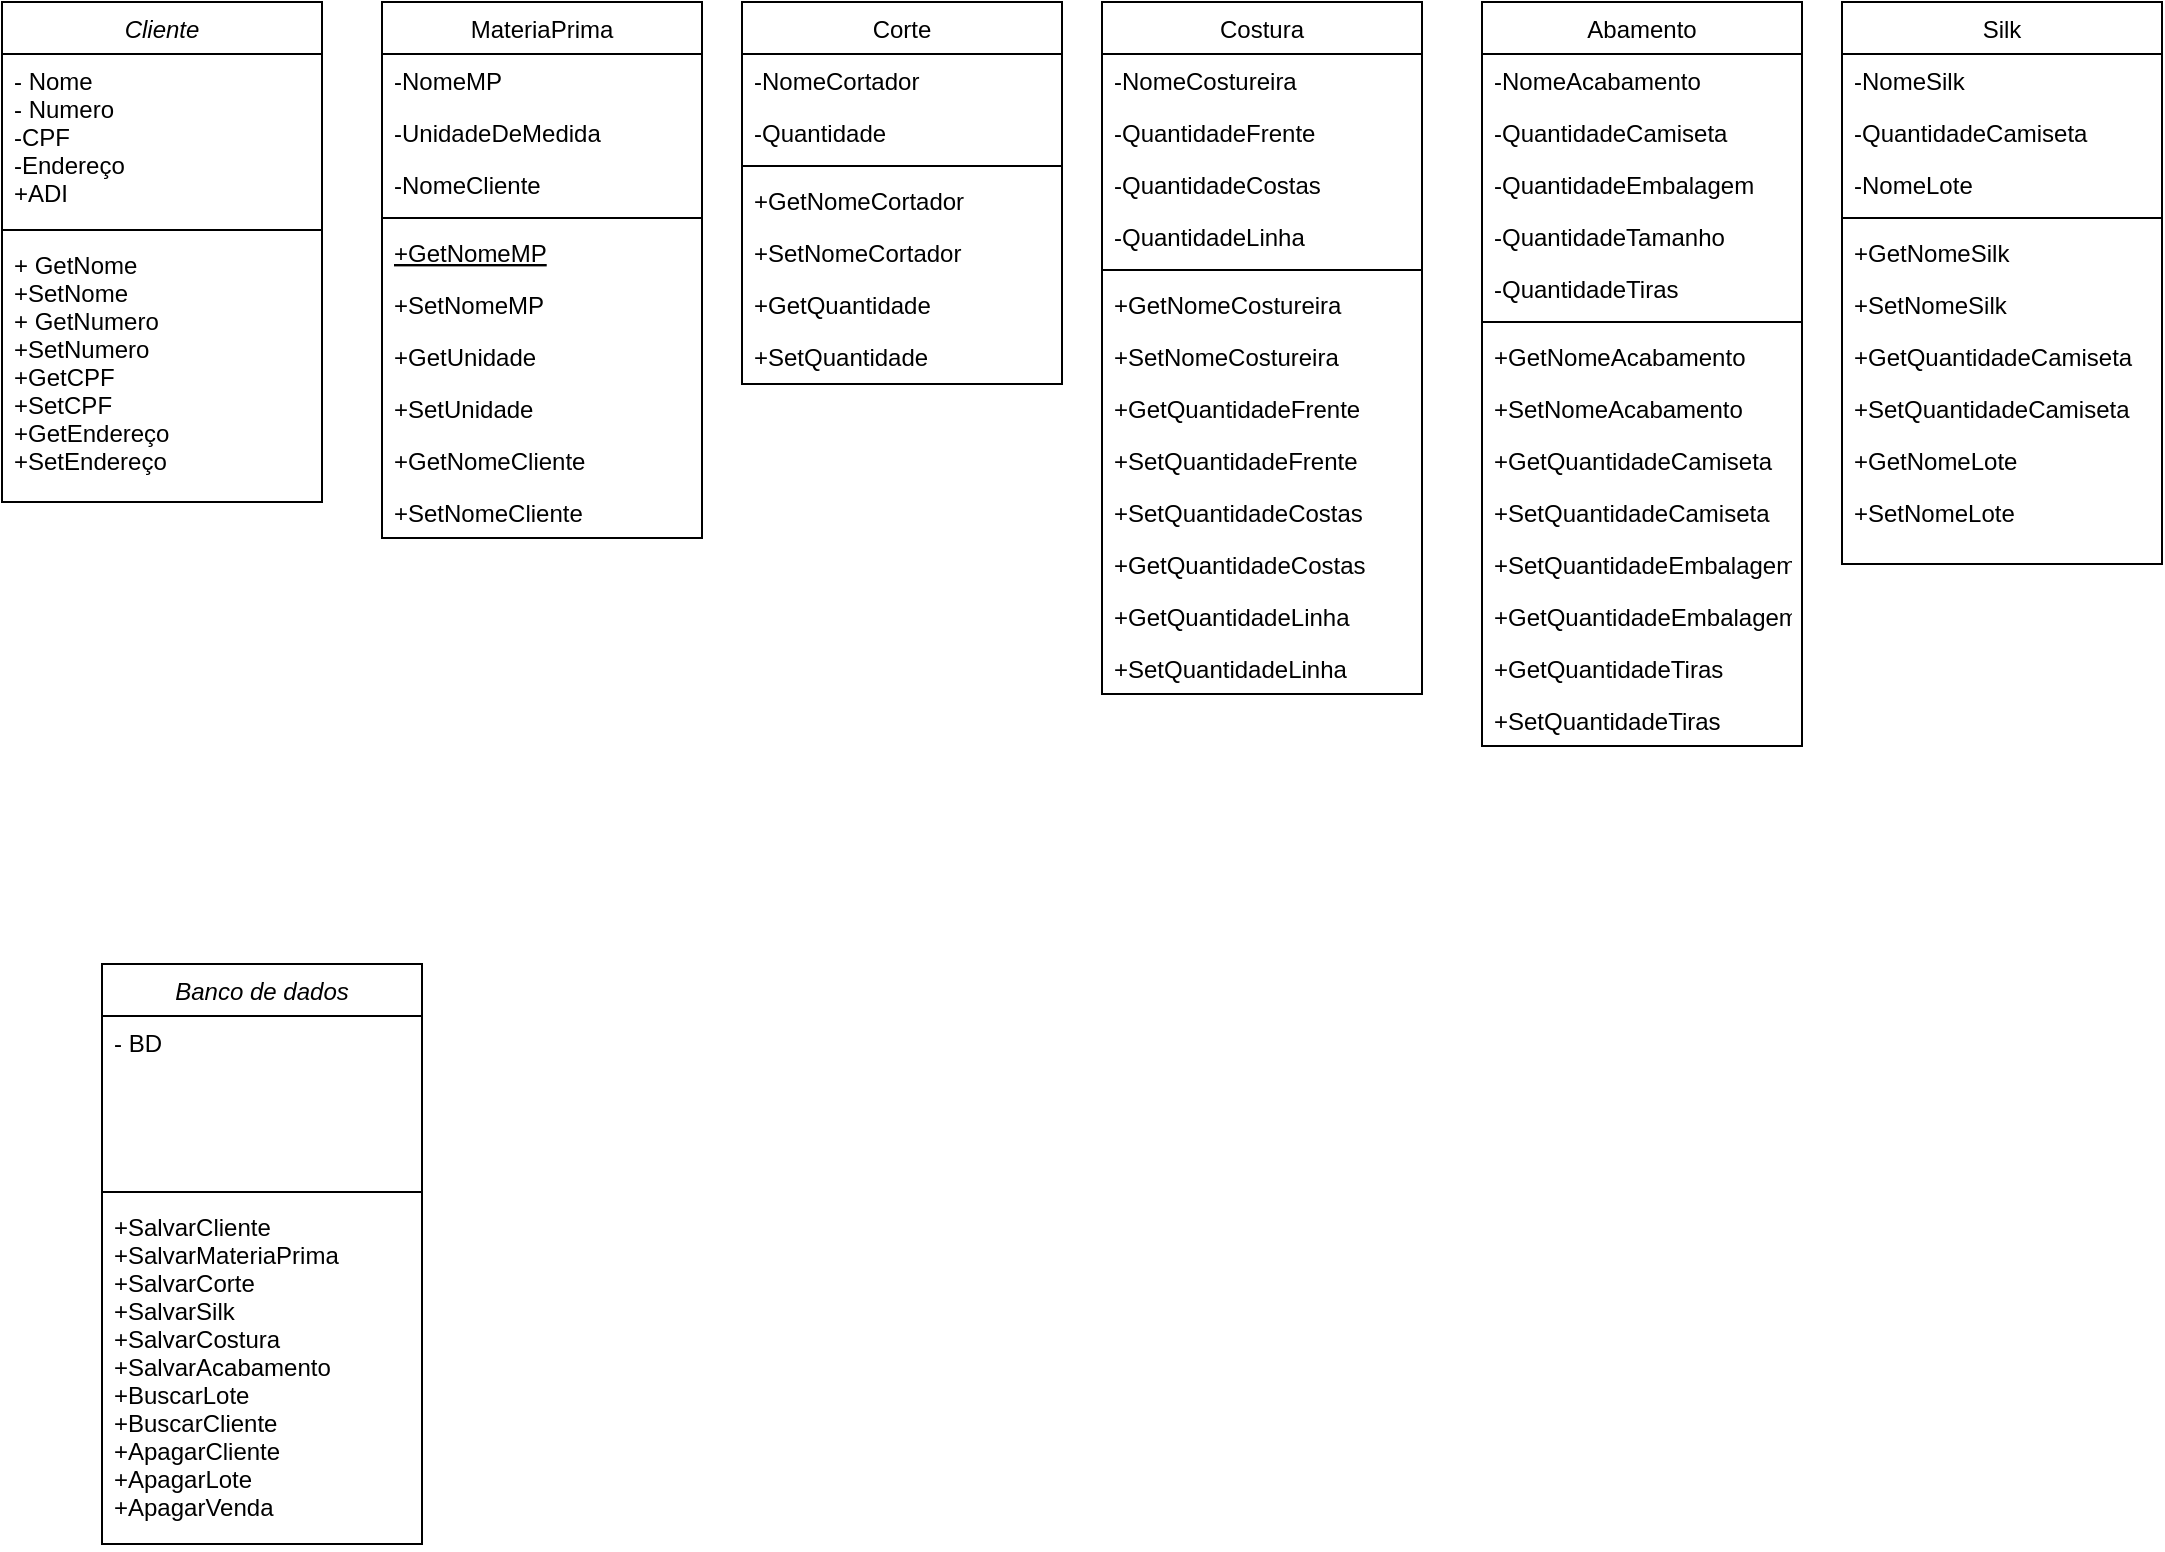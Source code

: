 <mxfile version="24.5.5" type="device">
  <diagram id="C5RBs43oDa-KdzZeNtuy" name="Page-1">
    <mxGraphModel dx="1434" dy="782" grid="1" gridSize="10" guides="1" tooltips="1" connect="1" arrows="1" fold="1" page="1" pageScale="1" pageWidth="827" pageHeight="1169" math="0" shadow="0">
      <root>
        <mxCell id="WIyWlLk6GJQsqaUBKTNV-0" />
        <mxCell id="WIyWlLk6GJQsqaUBKTNV-1" parent="WIyWlLk6GJQsqaUBKTNV-0" />
        <mxCell id="zkfFHV4jXpPFQw0GAbJ--0" value="Cliente" style="swimlane;fontStyle=2;align=center;verticalAlign=top;childLayout=stackLayout;horizontal=1;startSize=26;horizontalStack=0;resizeParent=1;resizeLast=0;collapsible=1;marginBottom=0;rounded=0;shadow=0;strokeWidth=1;" parent="WIyWlLk6GJQsqaUBKTNV-1" vertex="1">
          <mxGeometry x="60" y="159" width="160" height="250" as="geometry">
            <mxRectangle x="230" y="140" width="160" height="26" as="alternateBounds" />
          </mxGeometry>
        </mxCell>
        <mxCell id="zkfFHV4jXpPFQw0GAbJ--1" value="- Nome&#xa;- Numero&#xa;-CPF&#xa;-Endereço&#xa;+ADI" style="text;align=left;verticalAlign=top;spacingLeft=4;spacingRight=4;overflow=hidden;rotatable=0;points=[[0,0.5],[1,0.5]];portConstraint=eastwest;" parent="zkfFHV4jXpPFQw0GAbJ--0" vertex="1">
          <mxGeometry y="26" width="160" height="84" as="geometry" />
        </mxCell>
        <mxCell id="zkfFHV4jXpPFQw0GAbJ--4" value="" style="line;html=1;strokeWidth=1;align=left;verticalAlign=middle;spacingTop=-1;spacingLeft=3;spacingRight=3;rotatable=0;labelPosition=right;points=[];portConstraint=eastwest;" parent="zkfFHV4jXpPFQw0GAbJ--0" vertex="1">
          <mxGeometry y="110" width="160" height="8" as="geometry" />
        </mxCell>
        <mxCell id="zkfFHV4jXpPFQw0GAbJ--5" value="+ GetNome&#xa;+SetNome&#xa;+ GetNumero&#xa;+SetNumero&#xa;+GetCPF&#xa;+SetCPF&#xa;+GetEndereço&#xa;+SetEndereço" style="text;align=left;verticalAlign=top;spacingLeft=4;spacingRight=4;overflow=hidden;rotatable=0;points=[[0,0.5],[1,0.5]];portConstraint=eastwest;" parent="zkfFHV4jXpPFQw0GAbJ--0" vertex="1">
          <mxGeometry y="118" width="160" height="132" as="geometry" />
        </mxCell>
        <mxCell id="zkfFHV4jXpPFQw0GAbJ--6" value="MateriaPrima" style="swimlane;fontStyle=0;align=center;verticalAlign=top;childLayout=stackLayout;horizontal=1;startSize=26;horizontalStack=0;resizeParent=1;resizeLast=0;collapsible=1;marginBottom=0;rounded=0;shadow=0;strokeWidth=1;" parent="WIyWlLk6GJQsqaUBKTNV-1" vertex="1">
          <mxGeometry x="250" y="159" width="160" height="268" as="geometry">
            <mxRectangle x="130" y="380" width="160" height="26" as="alternateBounds" />
          </mxGeometry>
        </mxCell>
        <mxCell id="zkfFHV4jXpPFQw0GAbJ--7" value="-NomeMP" style="text;align=left;verticalAlign=top;spacingLeft=4;spacingRight=4;overflow=hidden;rotatable=0;points=[[0,0.5],[1,0.5]];portConstraint=eastwest;" parent="zkfFHV4jXpPFQw0GAbJ--6" vertex="1">
          <mxGeometry y="26" width="160" height="26" as="geometry" />
        </mxCell>
        <mxCell id="zkfFHV4jXpPFQw0GAbJ--8" value="-UnidadeDeMedida" style="text;align=left;verticalAlign=top;spacingLeft=4;spacingRight=4;overflow=hidden;rotatable=0;points=[[0,0.5],[1,0.5]];portConstraint=eastwest;rounded=0;shadow=0;html=0;" parent="zkfFHV4jXpPFQw0GAbJ--6" vertex="1">
          <mxGeometry y="52" width="160" height="26" as="geometry" />
        </mxCell>
        <mxCell id="U8jI8R1QHHnRtdt2leuP-2" value="-NomeCliente" style="text;align=left;verticalAlign=top;spacingLeft=4;spacingRight=4;overflow=hidden;rotatable=0;points=[[0,0.5],[1,0.5]];portConstraint=eastwest;rounded=0;shadow=0;html=0;" parent="zkfFHV4jXpPFQw0GAbJ--6" vertex="1">
          <mxGeometry y="78" width="160" height="26" as="geometry" />
        </mxCell>
        <mxCell id="zkfFHV4jXpPFQw0GAbJ--9" value="" style="line;html=1;strokeWidth=1;align=left;verticalAlign=middle;spacingTop=-1;spacingLeft=3;spacingRight=3;rotatable=0;labelPosition=right;points=[];portConstraint=eastwest;" parent="zkfFHV4jXpPFQw0GAbJ--6" vertex="1">
          <mxGeometry y="104" width="160" height="8" as="geometry" />
        </mxCell>
        <mxCell id="zkfFHV4jXpPFQw0GAbJ--10" value="+GetNomeMP" style="text;align=left;verticalAlign=top;spacingLeft=4;spacingRight=4;overflow=hidden;rotatable=0;points=[[0,0.5],[1,0.5]];portConstraint=eastwest;fontStyle=4" parent="zkfFHV4jXpPFQw0GAbJ--6" vertex="1">
          <mxGeometry y="112" width="160" height="26" as="geometry" />
        </mxCell>
        <mxCell id="zkfFHV4jXpPFQw0GAbJ--11" value="+SetNomeMP" style="text;align=left;verticalAlign=top;spacingLeft=4;spacingRight=4;overflow=hidden;rotatable=0;points=[[0,0.5],[1,0.5]];portConstraint=eastwest;" parent="zkfFHV4jXpPFQw0GAbJ--6" vertex="1">
          <mxGeometry y="138" width="160" height="26" as="geometry" />
        </mxCell>
        <mxCell id="U8jI8R1QHHnRtdt2leuP-0" value="+GetUnidade" style="text;align=left;verticalAlign=top;spacingLeft=4;spacingRight=4;overflow=hidden;rotatable=0;points=[[0,0.5],[1,0.5]];portConstraint=eastwest;" parent="zkfFHV4jXpPFQw0GAbJ--6" vertex="1">
          <mxGeometry y="164" width="160" height="26" as="geometry" />
        </mxCell>
        <mxCell id="U8jI8R1QHHnRtdt2leuP-1" value="+SetUnidade" style="text;align=left;verticalAlign=top;spacingLeft=4;spacingRight=4;overflow=hidden;rotatable=0;points=[[0,0.5],[1,0.5]];portConstraint=eastwest;" parent="zkfFHV4jXpPFQw0GAbJ--6" vertex="1">
          <mxGeometry y="190" width="160" height="26" as="geometry" />
        </mxCell>
        <mxCell id="U8jI8R1QHHnRtdt2leuP-3" value="+GetNomeCliente" style="text;align=left;verticalAlign=top;spacingLeft=4;spacingRight=4;overflow=hidden;rotatable=0;points=[[0,0.5],[1,0.5]];portConstraint=eastwest;" parent="zkfFHV4jXpPFQw0GAbJ--6" vertex="1">
          <mxGeometry y="216" width="160" height="26" as="geometry" />
        </mxCell>
        <mxCell id="U8jI8R1QHHnRtdt2leuP-4" value="+SetNomeCliente" style="text;align=left;verticalAlign=top;spacingLeft=4;spacingRight=4;overflow=hidden;rotatable=0;points=[[0,0.5],[1,0.5]];portConstraint=eastwest;" parent="zkfFHV4jXpPFQw0GAbJ--6" vertex="1">
          <mxGeometry y="242" width="160" height="26" as="geometry" />
        </mxCell>
        <mxCell id="zkfFHV4jXpPFQw0GAbJ--17" value="Corte" style="swimlane;fontStyle=0;align=center;verticalAlign=top;childLayout=stackLayout;horizontal=1;startSize=26;horizontalStack=0;resizeParent=1;resizeLast=0;collapsible=1;marginBottom=0;rounded=0;shadow=0;strokeWidth=1;" parent="WIyWlLk6GJQsqaUBKTNV-1" vertex="1">
          <mxGeometry x="430" y="159" width="160" height="191" as="geometry">
            <mxRectangle x="550" y="140" width="160" height="26" as="alternateBounds" />
          </mxGeometry>
        </mxCell>
        <mxCell id="zkfFHV4jXpPFQw0GAbJ--18" value="-NomeCortador" style="text;align=left;verticalAlign=top;spacingLeft=4;spacingRight=4;overflow=hidden;rotatable=0;points=[[0,0.5],[1,0.5]];portConstraint=eastwest;" parent="zkfFHV4jXpPFQw0GAbJ--17" vertex="1">
          <mxGeometry y="26" width="160" height="26" as="geometry" />
        </mxCell>
        <mxCell id="zkfFHV4jXpPFQw0GAbJ--19" value="-Quantidade" style="text;align=left;verticalAlign=top;spacingLeft=4;spacingRight=4;overflow=hidden;rotatable=0;points=[[0,0.5],[1,0.5]];portConstraint=eastwest;rounded=0;shadow=0;html=0;" parent="zkfFHV4jXpPFQw0GAbJ--17" vertex="1">
          <mxGeometry y="52" width="160" height="26" as="geometry" />
        </mxCell>
        <mxCell id="zkfFHV4jXpPFQw0GAbJ--23" value="" style="line;html=1;strokeWidth=1;align=left;verticalAlign=middle;spacingTop=-1;spacingLeft=3;spacingRight=3;rotatable=0;labelPosition=right;points=[];portConstraint=eastwest;" parent="zkfFHV4jXpPFQw0GAbJ--17" vertex="1">
          <mxGeometry y="78" width="160" height="8" as="geometry" />
        </mxCell>
        <mxCell id="zkfFHV4jXpPFQw0GAbJ--24" value="+GetNomeCortador" style="text;align=left;verticalAlign=top;spacingLeft=4;spacingRight=4;overflow=hidden;rotatable=0;points=[[0,0.5],[1,0.5]];portConstraint=eastwest;" parent="zkfFHV4jXpPFQw0GAbJ--17" vertex="1">
          <mxGeometry y="86" width="160" height="26" as="geometry" />
        </mxCell>
        <mxCell id="zkfFHV4jXpPFQw0GAbJ--25" value="+SetNomeCortador" style="text;align=left;verticalAlign=top;spacingLeft=4;spacingRight=4;overflow=hidden;rotatable=0;points=[[0,0.5],[1,0.5]];portConstraint=eastwest;" parent="zkfFHV4jXpPFQw0GAbJ--17" vertex="1">
          <mxGeometry y="112" width="160" height="26" as="geometry" />
        </mxCell>
        <mxCell id="zkfFHV4jXpPFQw0GAbJ--21" value="+GetQuantidade" style="text;align=left;verticalAlign=top;spacingLeft=4;spacingRight=4;overflow=hidden;rotatable=0;points=[[0,0.5],[1,0.5]];portConstraint=eastwest;rounded=0;shadow=0;html=0;" parent="zkfFHV4jXpPFQw0GAbJ--17" vertex="1">
          <mxGeometry y="138" width="160" height="26" as="geometry" />
        </mxCell>
        <mxCell id="zkfFHV4jXpPFQw0GAbJ--22" value="+SetQuantidade" style="text;align=left;verticalAlign=top;spacingLeft=4;spacingRight=4;overflow=hidden;rotatable=0;points=[[0,0.5],[1,0.5]];portConstraint=eastwest;rounded=0;shadow=0;html=0;" parent="zkfFHV4jXpPFQw0GAbJ--17" vertex="1">
          <mxGeometry y="164" width="160" height="26" as="geometry" />
        </mxCell>
        <mxCell id="U8jI8R1QHHnRtdt2leuP-5" value="Costura" style="swimlane;fontStyle=0;align=center;verticalAlign=top;childLayout=stackLayout;horizontal=1;startSize=26;horizontalStack=0;resizeParent=1;resizeLast=0;collapsible=1;marginBottom=0;rounded=0;shadow=0;strokeWidth=1;" parent="WIyWlLk6GJQsqaUBKTNV-1" vertex="1">
          <mxGeometry x="610" y="159" width="160" height="346" as="geometry">
            <mxRectangle x="550" y="140" width="160" height="26" as="alternateBounds" />
          </mxGeometry>
        </mxCell>
        <mxCell id="U8jI8R1QHHnRtdt2leuP-6" value="-NomeCostureira" style="text;align=left;verticalAlign=top;spacingLeft=4;spacingRight=4;overflow=hidden;rotatable=0;points=[[0,0.5],[1,0.5]];portConstraint=eastwest;" parent="U8jI8R1QHHnRtdt2leuP-5" vertex="1">
          <mxGeometry y="26" width="160" height="26" as="geometry" />
        </mxCell>
        <mxCell id="U8jI8R1QHHnRtdt2leuP-7" value="-QuantidadeFrente" style="text;align=left;verticalAlign=top;spacingLeft=4;spacingRight=4;overflow=hidden;rotatable=0;points=[[0,0.5],[1,0.5]];portConstraint=eastwest;rounded=0;shadow=0;html=0;" parent="U8jI8R1QHHnRtdt2leuP-5" vertex="1">
          <mxGeometry y="52" width="160" height="26" as="geometry" />
        </mxCell>
        <mxCell id="U8jI8R1QHHnRtdt2leuP-13" value="-QuantidadeCostas" style="text;align=left;verticalAlign=top;spacingLeft=4;spacingRight=4;overflow=hidden;rotatable=0;points=[[0,0.5],[1,0.5]];portConstraint=eastwest;rounded=0;shadow=0;html=0;" parent="U8jI8R1QHHnRtdt2leuP-5" vertex="1">
          <mxGeometry y="78" width="160" height="26" as="geometry" />
        </mxCell>
        <mxCell id="U8jI8R1QHHnRtdt2leuP-16" value="-QuantidadeLinha" style="text;align=left;verticalAlign=top;spacingLeft=4;spacingRight=4;overflow=hidden;rotatable=0;points=[[0,0.5],[1,0.5]];portConstraint=eastwest;rounded=0;shadow=0;html=0;" parent="U8jI8R1QHHnRtdt2leuP-5" vertex="1">
          <mxGeometry y="104" width="160" height="26" as="geometry" />
        </mxCell>
        <mxCell id="U8jI8R1QHHnRtdt2leuP-8" value="" style="line;html=1;strokeWidth=1;align=left;verticalAlign=middle;spacingTop=-1;spacingLeft=3;spacingRight=3;rotatable=0;labelPosition=right;points=[];portConstraint=eastwest;" parent="U8jI8R1QHHnRtdt2leuP-5" vertex="1">
          <mxGeometry y="130" width="160" height="8" as="geometry" />
        </mxCell>
        <mxCell id="U8jI8R1QHHnRtdt2leuP-9" value="+GetNomeCostureira" style="text;align=left;verticalAlign=top;spacingLeft=4;spacingRight=4;overflow=hidden;rotatable=0;points=[[0,0.5],[1,0.5]];portConstraint=eastwest;" parent="U8jI8R1QHHnRtdt2leuP-5" vertex="1">
          <mxGeometry y="138" width="160" height="26" as="geometry" />
        </mxCell>
        <mxCell id="U8jI8R1QHHnRtdt2leuP-10" value="+SetNomeCostureira" style="text;align=left;verticalAlign=top;spacingLeft=4;spacingRight=4;overflow=hidden;rotatable=0;points=[[0,0.5],[1,0.5]];portConstraint=eastwest;" parent="U8jI8R1QHHnRtdt2leuP-5" vertex="1">
          <mxGeometry y="164" width="160" height="26" as="geometry" />
        </mxCell>
        <mxCell id="U8jI8R1QHHnRtdt2leuP-11" value="+GetQuantidadeFrente" style="text;align=left;verticalAlign=top;spacingLeft=4;spacingRight=4;overflow=hidden;rotatable=0;points=[[0,0.5],[1,0.5]];portConstraint=eastwest;rounded=0;shadow=0;html=0;" parent="U8jI8R1QHHnRtdt2leuP-5" vertex="1">
          <mxGeometry y="190" width="160" height="26" as="geometry" />
        </mxCell>
        <mxCell id="U8jI8R1QHHnRtdt2leuP-12" value="+SetQuantidadeFrente" style="text;align=left;verticalAlign=top;spacingLeft=4;spacingRight=4;overflow=hidden;rotatable=0;points=[[0,0.5],[1,0.5]];portConstraint=eastwest;rounded=0;shadow=0;html=0;" parent="U8jI8R1QHHnRtdt2leuP-5" vertex="1">
          <mxGeometry y="216" width="160" height="26" as="geometry" />
        </mxCell>
        <mxCell id="U8jI8R1QHHnRtdt2leuP-14" value="+SetQuantidadeCostas" style="text;align=left;verticalAlign=top;spacingLeft=4;spacingRight=4;overflow=hidden;rotatable=0;points=[[0,0.5],[1,0.5]];portConstraint=eastwest;rounded=0;shadow=0;html=0;" parent="U8jI8R1QHHnRtdt2leuP-5" vertex="1">
          <mxGeometry y="242" width="160" height="26" as="geometry" />
        </mxCell>
        <mxCell id="U8jI8R1QHHnRtdt2leuP-15" value="+GetQuantidadeCostas" style="text;align=left;verticalAlign=top;spacingLeft=4;spacingRight=4;overflow=hidden;rotatable=0;points=[[0,0.5],[1,0.5]];portConstraint=eastwest;rounded=0;shadow=0;html=0;" parent="U8jI8R1QHHnRtdt2leuP-5" vertex="1">
          <mxGeometry y="268" width="160" height="26" as="geometry" />
        </mxCell>
        <mxCell id="U8jI8R1QHHnRtdt2leuP-17" value="+GetQuantidadeLinha" style="text;align=left;verticalAlign=top;spacingLeft=4;spacingRight=4;overflow=hidden;rotatable=0;points=[[0,0.5],[1,0.5]];portConstraint=eastwest;rounded=0;shadow=0;html=0;" parent="U8jI8R1QHHnRtdt2leuP-5" vertex="1">
          <mxGeometry y="294" width="160" height="26" as="geometry" />
        </mxCell>
        <mxCell id="U8jI8R1QHHnRtdt2leuP-18" value="+SetQuantidadeLinha" style="text;align=left;verticalAlign=top;spacingLeft=4;spacingRight=4;overflow=hidden;rotatable=0;points=[[0,0.5],[1,0.5]];portConstraint=eastwest;rounded=0;shadow=0;html=0;" parent="U8jI8R1QHHnRtdt2leuP-5" vertex="1">
          <mxGeometry y="320" width="160" height="26" as="geometry" />
        </mxCell>
        <mxCell id="U8jI8R1QHHnRtdt2leuP-19" value="Abamento" style="swimlane;fontStyle=0;align=center;verticalAlign=top;childLayout=stackLayout;horizontal=1;startSize=26;horizontalStack=0;resizeParent=1;resizeLast=0;collapsible=1;marginBottom=0;rounded=0;shadow=0;strokeWidth=1;" parent="WIyWlLk6GJQsqaUBKTNV-1" vertex="1">
          <mxGeometry x="800" y="159" width="160" height="372" as="geometry">
            <mxRectangle x="550" y="140" width="160" height="26" as="alternateBounds" />
          </mxGeometry>
        </mxCell>
        <mxCell id="U8jI8R1QHHnRtdt2leuP-20" value="-NomeAcabamento" style="text;align=left;verticalAlign=top;spacingLeft=4;spacingRight=4;overflow=hidden;rotatable=0;points=[[0,0.5],[1,0.5]];portConstraint=eastwest;" parent="U8jI8R1QHHnRtdt2leuP-19" vertex="1">
          <mxGeometry y="26" width="160" height="26" as="geometry" />
        </mxCell>
        <mxCell id="U8jI8R1QHHnRtdt2leuP-21" value="-QuantidadeCamiseta" style="text;align=left;verticalAlign=top;spacingLeft=4;spacingRight=4;overflow=hidden;rotatable=0;points=[[0,0.5],[1,0.5]];portConstraint=eastwest;rounded=0;shadow=0;html=0;" parent="U8jI8R1QHHnRtdt2leuP-19" vertex="1">
          <mxGeometry y="52" width="160" height="26" as="geometry" />
        </mxCell>
        <mxCell id="U8jI8R1QHHnRtdt2leuP-22" value="-QuantidadeEmbalagem" style="text;align=left;verticalAlign=top;spacingLeft=4;spacingRight=4;overflow=hidden;rotatable=0;points=[[0,0.5],[1,0.5]];portConstraint=eastwest;rounded=0;shadow=0;html=0;" parent="U8jI8R1QHHnRtdt2leuP-19" vertex="1">
          <mxGeometry y="78" width="160" height="26" as="geometry" />
        </mxCell>
        <mxCell id="U8jI8R1QHHnRtdt2leuP-23" value="-QuantidadeTamanho" style="text;align=left;verticalAlign=top;spacingLeft=4;spacingRight=4;overflow=hidden;rotatable=0;points=[[0,0.5],[1,0.5]];portConstraint=eastwest;rounded=0;shadow=0;html=0;" parent="U8jI8R1QHHnRtdt2leuP-19" vertex="1">
          <mxGeometry y="104" width="160" height="26" as="geometry" />
        </mxCell>
        <mxCell id="U8jI8R1QHHnRtdt2leuP-33" value="-QuantidadeTiras" style="text;align=left;verticalAlign=top;spacingLeft=4;spacingRight=4;overflow=hidden;rotatable=0;points=[[0,0.5],[1,0.5]];portConstraint=eastwest;rounded=0;shadow=0;html=0;" parent="U8jI8R1QHHnRtdt2leuP-19" vertex="1">
          <mxGeometry y="130" width="160" height="26" as="geometry" />
        </mxCell>
        <mxCell id="U8jI8R1QHHnRtdt2leuP-24" value="" style="line;html=1;strokeWidth=1;align=left;verticalAlign=middle;spacingTop=-1;spacingLeft=3;spacingRight=3;rotatable=0;labelPosition=right;points=[];portConstraint=eastwest;" parent="U8jI8R1QHHnRtdt2leuP-19" vertex="1">
          <mxGeometry y="156" width="160" height="8" as="geometry" />
        </mxCell>
        <mxCell id="U8jI8R1QHHnRtdt2leuP-25" value="+GetNomeAcabamento" style="text;align=left;verticalAlign=top;spacingLeft=4;spacingRight=4;overflow=hidden;rotatable=0;points=[[0,0.5],[1,0.5]];portConstraint=eastwest;" parent="U8jI8R1QHHnRtdt2leuP-19" vertex="1">
          <mxGeometry y="164" width="160" height="26" as="geometry" />
        </mxCell>
        <mxCell id="U8jI8R1QHHnRtdt2leuP-26" value="+SetNomeAcabamento" style="text;align=left;verticalAlign=top;spacingLeft=4;spacingRight=4;overflow=hidden;rotatable=0;points=[[0,0.5],[1,0.5]];portConstraint=eastwest;" parent="U8jI8R1QHHnRtdt2leuP-19" vertex="1">
          <mxGeometry y="190" width="160" height="26" as="geometry" />
        </mxCell>
        <mxCell id="U8jI8R1QHHnRtdt2leuP-27" value="+GetQuantidadeCamiseta" style="text;align=left;verticalAlign=top;spacingLeft=4;spacingRight=4;overflow=hidden;rotatable=0;points=[[0,0.5],[1,0.5]];portConstraint=eastwest;rounded=0;shadow=0;html=0;" parent="U8jI8R1QHHnRtdt2leuP-19" vertex="1">
          <mxGeometry y="216" width="160" height="26" as="geometry" />
        </mxCell>
        <mxCell id="U8jI8R1QHHnRtdt2leuP-28" value="+SetQuantidadeCamiseta" style="text;align=left;verticalAlign=top;spacingLeft=4;spacingRight=4;overflow=hidden;rotatable=0;points=[[0,0.5],[1,0.5]];portConstraint=eastwest;rounded=0;shadow=0;html=0;" parent="U8jI8R1QHHnRtdt2leuP-19" vertex="1">
          <mxGeometry y="242" width="160" height="26" as="geometry" />
        </mxCell>
        <mxCell id="U8jI8R1QHHnRtdt2leuP-29" value="+SetQuantidadeEmbalagem" style="text;align=left;verticalAlign=top;spacingLeft=4;spacingRight=4;overflow=hidden;rotatable=0;points=[[0,0.5],[1,0.5]];portConstraint=eastwest;rounded=0;shadow=0;html=0;" parent="U8jI8R1QHHnRtdt2leuP-19" vertex="1">
          <mxGeometry y="268" width="160" height="26" as="geometry" />
        </mxCell>
        <mxCell id="U8jI8R1QHHnRtdt2leuP-30" value="+GetQuantidadeEmbalagem" style="text;align=left;verticalAlign=top;spacingLeft=4;spacingRight=4;overflow=hidden;rotatable=0;points=[[0,0.5],[1,0.5]];portConstraint=eastwest;rounded=0;shadow=0;html=0;" parent="U8jI8R1QHHnRtdt2leuP-19" vertex="1">
          <mxGeometry y="294" width="160" height="26" as="geometry" />
        </mxCell>
        <mxCell id="U8jI8R1QHHnRtdt2leuP-31" value="+GetQuantidadeTiras" style="text;align=left;verticalAlign=top;spacingLeft=4;spacingRight=4;overflow=hidden;rotatable=0;points=[[0,0.5],[1,0.5]];portConstraint=eastwest;rounded=0;shadow=0;html=0;" parent="U8jI8R1QHHnRtdt2leuP-19" vertex="1">
          <mxGeometry y="320" width="160" height="26" as="geometry" />
        </mxCell>
        <mxCell id="U8jI8R1QHHnRtdt2leuP-32" value="+SetQuantidadeTiras" style="text;align=left;verticalAlign=top;spacingLeft=4;spacingRight=4;overflow=hidden;rotatable=0;points=[[0,0.5],[1,0.5]];portConstraint=eastwest;rounded=0;shadow=0;html=0;" parent="U8jI8R1QHHnRtdt2leuP-19" vertex="1">
          <mxGeometry y="346" width="160" height="26" as="geometry" />
        </mxCell>
        <mxCell id="pg-Vm6uIW57lVC7T-GRm-0" value="Silk" style="swimlane;fontStyle=0;align=center;verticalAlign=top;childLayout=stackLayout;horizontal=1;startSize=26;horizontalStack=0;resizeParent=1;resizeLast=0;collapsible=1;marginBottom=0;rounded=0;shadow=0;strokeWidth=1;" parent="WIyWlLk6GJQsqaUBKTNV-1" vertex="1">
          <mxGeometry x="980" y="159" width="160" height="281" as="geometry">
            <mxRectangle x="550" y="140" width="160" height="26" as="alternateBounds" />
          </mxGeometry>
        </mxCell>
        <mxCell id="pg-Vm6uIW57lVC7T-GRm-1" value="-NomeSilk" style="text;align=left;verticalAlign=top;spacingLeft=4;spacingRight=4;overflow=hidden;rotatable=0;points=[[0,0.5],[1,0.5]];portConstraint=eastwest;" parent="pg-Vm6uIW57lVC7T-GRm-0" vertex="1">
          <mxGeometry y="26" width="160" height="26" as="geometry" />
        </mxCell>
        <mxCell id="pg-Vm6uIW57lVC7T-GRm-2" value="-QuantidadeCamiseta" style="text;align=left;verticalAlign=top;spacingLeft=4;spacingRight=4;overflow=hidden;rotatable=0;points=[[0,0.5],[1,0.5]];portConstraint=eastwest;rounded=0;shadow=0;html=0;" parent="pg-Vm6uIW57lVC7T-GRm-0" vertex="1">
          <mxGeometry y="52" width="160" height="26" as="geometry" />
        </mxCell>
        <mxCell id="pg-Vm6uIW57lVC7T-GRm-4" value="-NomeLote" style="text;align=left;verticalAlign=top;spacingLeft=4;spacingRight=4;overflow=hidden;rotatable=0;points=[[0,0.5],[1,0.5]];portConstraint=eastwest;rounded=0;shadow=0;html=0;" parent="pg-Vm6uIW57lVC7T-GRm-0" vertex="1">
          <mxGeometry y="78" width="160" height="26" as="geometry" />
        </mxCell>
        <mxCell id="pg-Vm6uIW57lVC7T-GRm-6" value="" style="line;html=1;strokeWidth=1;align=left;verticalAlign=middle;spacingTop=-1;spacingLeft=3;spacingRight=3;rotatable=0;labelPosition=right;points=[];portConstraint=eastwest;" parent="pg-Vm6uIW57lVC7T-GRm-0" vertex="1">
          <mxGeometry y="104" width="160" height="8" as="geometry" />
        </mxCell>
        <mxCell id="pg-Vm6uIW57lVC7T-GRm-7" value="+GetNomeSilk" style="text;align=left;verticalAlign=top;spacingLeft=4;spacingRight=4;overflow=hidden;rotatable=0;points=[[0,0.5],[1,0.5]];portConstraint=eastwest;" parent="pg-Vm6uIW57lVC7T-GRm-0" vertex="1">
          <mxGeometry y="112" width="160" height="26" as="geometry" />
        </mxCell>
        <mxCell id="pg-Vm6uIW57lVC7T-GRm-8" value="+SetNomeSilk" style="text;align=left;verticalAlign=top;spacingLeft=4;spacingRight=4;overflow=hidden;rotatable=0;points=[[0,0.5],[1,0.5]];portConstraint=eastwest;" parent="pg-Vm6uIW57lVC7T-GRm-0" vertex="1">
          <mxGeometry y="138" width="160" height="26" as="geometry" />
        </mxCell>
        <mxCell id="pg-Vm6uIW57lVC7T-GRm-9" value="+GetQuantidadeCamiseta" style="text;align=left;verticalAlign=top;spacingLeft=4;spacingRight=4;overflow=hidden;rotatable=0;points=[[0,0.5],[1,0.5]];portConstraint=eastwest;rounded=0;shadow=0;html=0;" parent="pg-Vm6uIW57lVC7T-GRm-0" vertex="1">
          <mxGeometry y="164" width="160" height="26" as="geometry" />
        </mxCell>
        <mxCell id="pg-Vm6uIW57lVC7T-GRm-10" value="+SetQuantidadeCamiseta" style="text;align=left;verticalAlign=top;spacingLeft=4;spacingRight=4;overflow=hidden;rotatable=0;points=[[0,0.5],[1,0.5]];portConstraint=eastwest;rounded=0;shadow=0;html=0;" parent="pg-Vm6uIW57lVC7T-GRm-0" vertex="1">
          <mxGeometry y="190" width="160" height="26" as="geometry" />
        </mxCell>
        <mxCell id="pg-Vm6uIW57lVC7T-GRm-13" value="+GetNomeLote" style="text;align=left;verticalAlign=top;spacingLeft=4;spacingRight=4;overflow=hidden;rotatable=0;points=[[0,0.5],[1,0.5]];portConstraint=eastwest;rounded=0;shadow=0;html=0;" parent="pg-Vm6uIW57lVC7T-GRm-0" vertex="1">
          <mxGeometry y="216" width="160" height="26" as="geometry" />
        </mxCell>
        <mxCell id="pg-Vm6uIW57lVC7T-GRm-14" value="+SetNomeLote" style="text;align=left;verticalAlign=top;spacingLeft=4;spacingRight=4;overflow=hidden;rotatable=0;points=[[0,0.5],[1,0.5]];portConstraint=eastwest;rounded=0;shadow=0;html=0;" parent="pg-Vm6uIW57lVC7T-GRm-0" vertex="1">
          <mxGeometry y="242" width="160" height="26" as="geometry" />
        </mxCell>
        <mxCell id="I3gToXeTWNg0cajP2qGx-22" value="Banco de dados" style="swimlane;fontStyle=2;align=center;verticalAlign=top;childLayout=stackLayout;horizontal=1;startSize=26;horizontalStack=0;resizeParent=1;resizeLast=0;collapsible=1;marginBottom=0;rounded=0;shadow=0;strokeWidth=1;" vertex="1" parent="WIyWlLk6GJQsqaUBKTNV-1">
          <mxGeometry x="110" y="640" width="160" height="290" as="geometry">
            <mxRectangle x="230" y="140" width="160" height="26" as="alternateBounds" />
          </mxGeometry>
        </mxCell>
        <mxCell id="I3gToXeTWNg0cajP2qGx-23" value="- BD" style="text;align=left;verticalAlign=top;spacingLeft=4;spacingRight=4;overflow=hidden;rotatable=0;points=[[0,0.5],[1,0.5]];portConstraint=eastwest;" vertex="1" parent="I3gToXeTWNg0cajP2qGx-22">
          <mxGeometry y="26" width="160" height="84" as="geometry" />
        </mxCell>
        <mxCell id="I3gToXeTWNg0cajP2qGx-24" value="" style="line;html=1;strokeWidth=1;align=left;verticalAlign=middle;spacingTop=-1;spacingLeft=3;spacingRight=3;rotatable=0;labelPosition=right;points=[];portConstraint=eastwest;" vertex="1" parent="I3gToXeTWNg0cajP2qGx-22">
          <mxGeometry y="110" width="160" height="8" as="geometry" />
        </mxCell>
        <mxCell id="I3gToXeTWNg0cajP2qGx-25" value="+SalvarCliente&#xa;+SalvarMateriaPrima&#xa;+SalvarCorte&#xa;+SalvarSilk&#xa;+SalvarCostura&#xa;+SalvarAcabamento&#xa;+BuscarLote&#xa;+BuscarCliente&#xa;+ApagarCliente&#xa;+ApagarLote&#xa;+ApagarVenda" style="text;align=left;verticalAlign=top;spacingLeft=4;spacingRight=4;overflow=hidden;rotatable=0;points=[[0,0.5],[1,0.5]];portConstraint=eastwest;" vertex="1" parent="I3gToXeTWNg0cajP2qGx-22">
          <mxGeometry y="118" width="160" height="172" as="geometry" />
        </mxCell>
      </root>
    </mxGraphModel>
  </diagram>
</mxfile>
